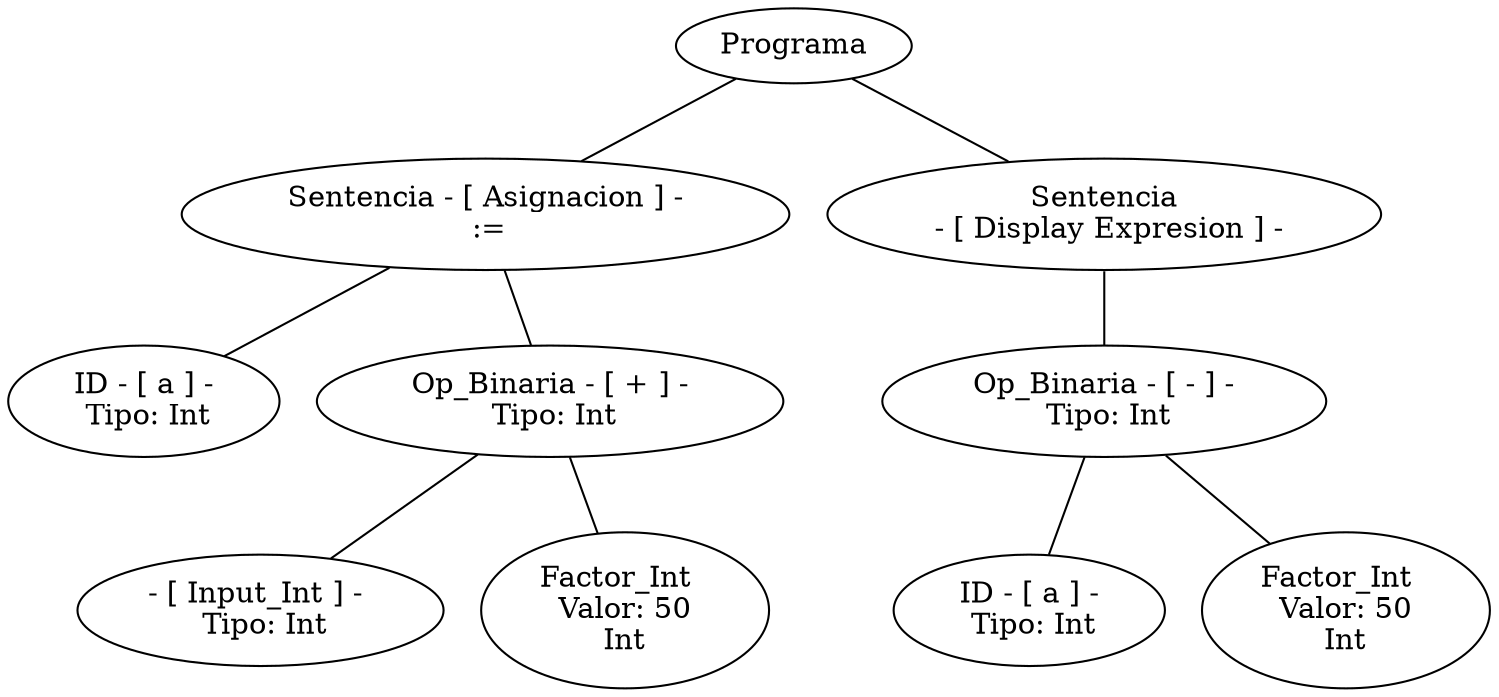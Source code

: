 graph G {nodo_programa[label="Programa"]
nodo_1321636707[label="Sentencia - [ Asignacion ] -
 :="]
nodo_programa--nodo_1321636707
nodo_1525695728[label=" ID - [ a ] - 
 Tipo: Int"]
nodo_1321636707--nodo_1525695728
nodo_1201000590[label=" Op_Binaria - [ + ] - 
 Tipo: Int"]
nodo_1321636707--nodo_1201000590
nodo_1972215778[label="- [ Input_Int ] - 
 Tipo: Int"]
nodo_1201000590--nodo_1972215778
nodo_608521281[label="Factor_Int  
 Valor: 50 
Int"]
nodo_1201000590--nodo_608521281
nodo_1995712917[label="Sentencia
 - [ Display Expresion ] -"]
nodo_programa--nodo_1995712917
nodo_1247507679[label=" Op_Binaria - [ - ] - 
 Tipo: Int"]
nodo_1995712917--nodo_1247507679
nodo_1470982102[label=" ID - [ a ] - 
 Tipo: Int"]
nodo_1247507679--nodo_1470982102
nodo_1501826598[label="Factor_Int  
 Valor: 50 
Int"]
nodo_1247507679--nodo_1501826598
}
